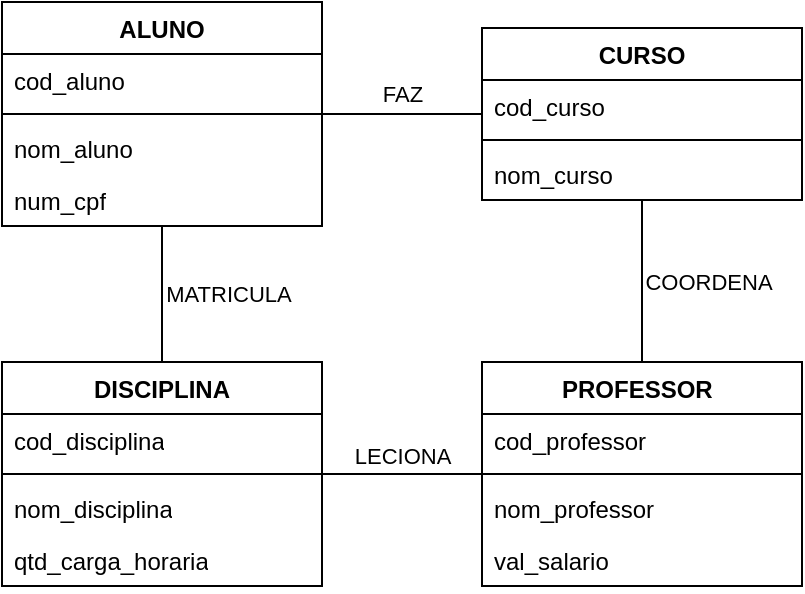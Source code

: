 <mxfile version="21.6.9" type="github">
  <diagram name="Página-1" id="C2qhlDqRPUhF-mtVejrP">
    <mxGraphModel dx="794" dy="1134" grid="0" gridSize="10" guides="1" tooltips="1" connect="1" arrows="1" fold="1" page="0" pageScale="1" pageWidth="827" pageHeight="1169" math="0" shadow="0">
      <root>
        <mxCell id="0" />
        <mxCell id="1" parent="0" />
        <mxCell id="I0er0lBhOSjS7gV3siXm-1" value="ALUNO&lt;br&gt;" style="swimlane;fontStyle=1;align=center;verticalAlign=top;childLayout=stackLayout;horizontal=1;startSize=26;horizontalStack=0;resizeParent=1;resizeParentMax=0;resizeLast=0;collapsible=1;marginBottom=0;whiteSpace=wrap;html=1;" vertex="1" parent="1">
          <mxGeometry x="80" y="-380" width="160" height="112" as="geometry" />
        </mxCell>
        <mxCell id="I0er0lBhOSjS7gV3siXm-2" value="cod_aluno" style="text;strokeColor=none;fillColor=none;align=left;verticalAlign=top;spacingLeft=4;spacingRight=4;overflow=hidden;rotatable=0;points=[[0,0.5],[1,0.5]];portConstraint=eastwest;whiteSpace=wrap;html=1;" vertex="1" parent="I0er0lBhOSjS7gV3siXm-1">
          <mxGeometry y="26" width="160" height="26" as="geometry" />
        </mxCell>
        <mxCell id="I0er0lBhOSjS7gV3siXm-3" value="" style="line;strokeWidth=1;fillColor=none;align=left;verticalAlign=middle;spacingTop=-1;spacingLeft=3;spacingRight=3;rotatable=0;labelPosition=right;points=[];portConstraint=eastwest;strokeColor=inherit;" vertex="1" parent="I0er0lBhOSjS7gV3siXm-1">
          <mxGeometry y="52" width="160" height="8" as="geometry" />
        </mxCell>
        <mxCell id="I0er0lBhOSjS7gV3siXm-4" value="nom_aluno" style="text;strokeColor=none;fillColor=none;align=left;verticalAlign=top;spacingLeft=4;spacingRight=4;overflow=hidden;rotatable=0;points=[[0,0.5],[1,0.5]];portConstraint=eastwest;whiteSpace=wrap;html=1;" vertex="1" parent="I0er0lBhOSjS7gV3siXm-1">
          <mxGeometry y="60" width="160" height="26" as="geometry" />
        </mxCell>
        <mxCell id="I0er0lBhOSjS7gV3siXm-5" value="num_cpf" style="text;strokeColor=none;fillColor=none;align=left;verticalAlign=top;spacingLeft=4;spacingRight=4;overflow=hidden;rotatable=0;points=[[0,0.5],[1,0.5]];portConstraint=eastwest;whiteSpace=wrap;html=1;" vertex="1" parent="I0er0lBhOSjS7gV3siXm-1">
          <mxGeometry y="86" width="160" height="26" as="geometry" />
        </mxCell>
        <mxCell id="I0er0lBhOSjS7gV3siXm-6" value="CURSO" style="swimlane;fontStyle=1;align=center;verticalAlign=top;childLayout=stackLayout;horizontal=1;startSize=26;horizontalStack=0;resizeParent=1;resizeParentMax=0;resizeLast=0;collapsible=1;marginBottom=0;whiteSpace=wrap;html=1;" vertex="1" parent="1">
          <mxGeometry x="320" y="-367" width="160" height="86" as="geometry" />
        </mxCell>
        <mxCell id="I0er0lBhOSjS7gV3siXm-7" value="cod_curso" style="text;strokeColor=none;fillColor=none;align=left;verticalAlign=top;spacingLeft=4;spacingRight=4;overflow=hidden;rotatable=0;points=[[0,0.5],[1,0.5]];portConstraint=eastwest;whiteSpace=wrap;html=1;" vertex="1" parent="I0er0lBhOSjS7gV3siXm-6">
          <mxGeometry y="26" width="160" height="26" as="geometry" />
        </mxCell>
        <mxCell id="I0er0lBhOSjS7gV3siXm-8" value="" style="line;strokeWidth=1;fillColor=none;align=left;verticalAlign=middle;spacingTop=-1;spacingLeft=3;spacingRight=3;rotatable=0;labelPosition=right;points=[];portConstraint=eastwest;strokeColor=inherit;" vertex="1" parent="I0er0lBhOSjS7gV3siXm-6">
          <mxGeometry y="52" width="160" height="8" as="geometry" />
        </mxCell>
        <mxCell id="I0er0lBhOSjS7gV3siXm-9" value="nom_curso" style="text;strokeColor=none;fillColor=none;align=left;verticalAlign=top;spacingLeft=4;spacingRight=4;overflow=hidden;rotatable=0;points=[[0,0.5],[1,0.5]];portConstraint=eastwest;whiteSpace=wrap;html=1;" vertex="1" parent="I0er0lBhOSjS7gV3siXm-6">
          <mxGeometry y="60" width="160" height="26" as="geometry" />
        </mxCell>
        <mxCell id="I0er0lBhOSjS7gV3siXm-10" value="PROFESSOR&lt;span style=&quot;white-space: pre;&quot;&gt;&#x9;&lt;/span&gt;" style="swimlane;fontStyle=1;align=center;verticalAlign=top;childLayout=stackLayout;horizontal=1;startSize=26;horizontalStack=0;resizeParent=1;resizeParentMax=0;resizeLast=0;collapsible=1;marginBottom=0;whiteSpace=wrap;html=1;" vertex="1" parent="1">
          <mxGeometry x="320" y="-200" width="160" height="112" as="geometry" />
        </mxCell>
        <mxCell id="I0er0lBhOSjS7gV3siXm-11" value="cod_professor" style="text;strokeColor=none;fillColor=none;align=left;verticalAlign=top;spacingLeft=4;spacingRight=4;overflow=hidden;rotatable=0;points=[[0,0.5],[1,0.5]];portConstraint=eastwest;whiteSpace=wrap;html=1;" vertex="1" parent="I0er0lBhOSjS7gV3siXm-10">
          <mxGeometry y="26" width="160" height="26" as="geometry" />
        </mxCell>
        <mxCell id="I0er0lBhOSjS7gV3siXm-12" value="" style="line;strokeWidth=1;fillColor=none;align=left;verticalAlign=middle;spacingTop=-1;spacingLeft=3;spacingRight=3;rotatable=0;labelPosition=right;points=[];portConstraint=eastwest;strokeColor=inherit;" vertex="1" parent="I0er0lBhOSjS7gV3siXm-10">
          <mxGeometry y="52" width="160" height="8" as="geometry" />
        </mxCell>
        <mxCell id="I0er0lBhOSjS7gV3siXm-13" value="nom_professor" style="text;strokeColor=none;fillColor=none;align=left;verticalAlign=top;spacingLeft=4;spacingRight=4;overflow=hidden;rotatable=0;points=[[0,0.5],[1,0.5]];portConstraint=eastwest;whiteSpace=wrap;html=1;" vertex="1" parent="I0er0lBhOSjS7gV3siXm-10">
          <mxGeometry y="60" width="160" height="26" as="geometry" />
        </mxCell>
        <mxCell id="I0er0lBhOSjS7gV3siXm-14" value="val_salario" style="text;strokeColor=none;fillColor=none;align=left;verticalAlign=top;spacingLeft=4;spacingRight=4;overflow=hidden;rotatable=0;points=[[0,0.5],[1,0.5]];portConstraint=eastwest;whiteSpace=wrap;html=1;" vertex="1" parent="I0er0lBhOSjS7gV3siXm-10">
          <mxGeometry y="86" width="160" height="26" as="geometry" />
        </mxCell>
        <mxCell id="I0er0lBhOSjS7gV3siXm-15" value="DISCIPLINA" style="swimlane;fontStyle=1;align=center;verticalAlign=top;childLayout=stackLayout;horizontal=1;startSize=26;horizontalStack=0;resizeParent=1;resizeParentMax=0;resizeLast=0;collapsible=1;marginBottom=0;whiteSpace=wrap;html=1;" vertex="1" parent="1">
          <mxGeometry x="80" y="-200" width="160" height="112" as="geometry" />
        </mxCell>
        <mxCell id="I0er0lBhOSjS7gV3siXm-16" value="cod_disciplina" style="text;strokeColor=none;fillColor=none;align=left;verticalAlign=top;spacingLeft=4;spacingRight=4;overflow=hidden;rotatable=0;points=[[0,0.5],[1,0.5]];portConstraint=eastwest;whiteSpace=wrap;html=1;" vertex="1" parent="I0er0lBhOSjS7gV3siXm-15">
          <mxGeometry y="26" width="160" height="26" as="geometry" />
        </mxCell>
        <mxCell id="I0er0lBhOSjS7gV3siXm-17" value="" style="line;strokeWidth=1;fillColor=none;align=left;verticalAlign=middle;spacingTop=-1;spacingLeft=3;spacingRight=3;rotatable=0;labelPosition=right;points=[];portConstraint=eastwest;strokeColor=inherit;" vertex="1" parent="I0er0lBhOSjS7gV3siXm-15">
          <mxGeometry y="52" width="160" height="8" as="geometry" />
        </mxCell>
        <mxCell id="I0er0lBhOSjS7gV3siXm-18" value="nom_disciplina" style="text;strokeColor=none;fillColor=none;align=left;verticalAlign=top;spacingLeft=4;spacingRight=4;overflow=hidden;rotatable=0;points=[[0,0.5],[1,0.5]];portConstraint=eastwest;whiteSpace=wrap;html=1;" vertex="1" parent="I0er0lBhOSjS7gV3siXm-15">
          <mxGeometry y="60" width="160" height="26" as="geometry" />
        </mxCell>
        <mxCell id="I0er0lBhOSjS7gV3siXm-19" value="qtd_carga_horaria" style="text;strokeColor=none;fillColor=none;align=left;verticalAlign=top;spacingLeft=4;spacingRight=4;overflow=hidden;rotatable=0;points=[[0,0.5],[1,0.5]];portConstraint=eastwest;whiteSpace=wrap;html=1;" vertex="1" parent="I0er0lBhOSjS7gV3siXm-15">
          <mxGeometry y="86" width="160" height="26" as="geometry" />
        </mxCell>
        <mxCell id="I0er0lBhOSjS7gV3siXm-20" value="" style="endArrow=none;html=1;rounded=0;" edge="1" parent="1" source="I0er0lBhOSjS7gV3siXm-1" target="I0er0lBhOSjS7gV3siXm-6">
          <mxGeometry width="50" height="50" relative="1" as="geometry">
            <mxPoint x="340" y="-230" as="sourcePoint" />
            <mxPoint x="390" y="-280" as="targetPoint" />
          </mxGeometry>
        </mxCell>
        <mxCell id="I0er0lBhOSjS7gV3siXm-49" value="FAZ&lt;br&gt;" style="edgeLabel;html=1;align=center;verticalAlign=middle;resizable=0;points=[];" vertex="1" connectable="0" parent="I0er0lBhOSjS7gV3siXm-20">
          <mxGeometry x="-0.05" y="-2" relative="1" as="geometry">
            <mxPoint x="2" y="-12" as="offset" />
          </mxGeometry>
        </mxCell>
        <mxCell id="I0er0lBhOSjS7gV3siXm-46" value="" style="endArrow=none;html=1;rounded=0;" edge="1" parent="1" source="I0er0lBhOSjS7gV3siXm-15" target="I0er0lBhOSjS7gV3siXm-1">
          <mxGeometry width="50" height="50" relative="1" as="geometry">
            <mxPoint x="342" y="-234" as="sourcePoint" />
            <mxPoint x="392" y="-284" as="targetPoint" />
          </mxGeometry>
        </mxCell>
        <mxCell id="I0er0lBhOSjS7gV3siXm-50" value="MATRICULA&lt;br&gt;" style="edgeLabel;html=1;align=center;verticalAlign=middle;resizable=0;points=[];" vertex="1" connectable="0" parent="I0er0lBhOSjS7gV3siXm-46">
          <mxGeometry x="0.029" y="1" relative="1" as="geometry">
            <mxPoint x="34" y="1" as="offset" />
          </mxGeometry>
        </mxCell>
        <mxCell id="I0er0lBhOSjS7gV3siXm-47" value="" style="endArrow=none;html=1;rounded=0;" edge="1" parent="1" source="I0er0lBhOSjS7gV3siXm-15" target="I0er0lBhOSjS7gV3siXm-10">
          <mxGeometry width="50" height="50" relative="1" as="geometry">
            <mxPoint x="342" y="-234" as="sourcePoint" />
            <mxPoint x="392" y="-284" as="targetPoint" />
          </mxGeometry>
        </mxCell>
        <mxCell id="I0er0lBhOSjS7gV3siXm-51" value="LECIONA&lt;br&gt;" style="edgeLabel;html=1;align=center;verticalAlign=middle;resizable=0;points=[];" vertex="1" connectable="0" parent="I0er0lBhOSjS7gV3siXm-47">
          <mxGeometry y="-1" relative="1" as="geometry">
            <mxPoint y="-10" as="offset" />
          </mxGeometry>
        </mxCell>
        <mxCell id="I0er0lBhOSjS7gV3siXm-48" value="" style="endArrow=none;html=1;rounded=0;" edge="1" parent="1" source="I0er0lBhOSjS7gV3siXm-10" target="I0er0lBhOSjS7gV3siXm-6">
          <mxGeometry width="50" height="50" relative="1" as="geometry">
            <mxPoint x="342" y="-234" as="sourcePoint" />
            <mxPoint x="392" y="-284" as="targetPoint" />
          </mxGeometry>
        </mxCell>
        <mxCell id="I0er0lBhOSjS7gV3siXm-52" value="COORDENA" style="edgeLabel;html=1;align=center;verticalAlign=middle;resizable=0;points=[];" vertex="1" connectable="0" parent="I0er0lBhOSjS7gV3siXm-48">
          <mxGeometry x="-0.086" y="-2" relative="1" as="geometry">
            <mxPoint x="31" y="-3" as="offset" />
          </mxGeometry>
        </mxCell>
      </root>
    </mxGraphModel>
  </diagram>
</mxfile>
